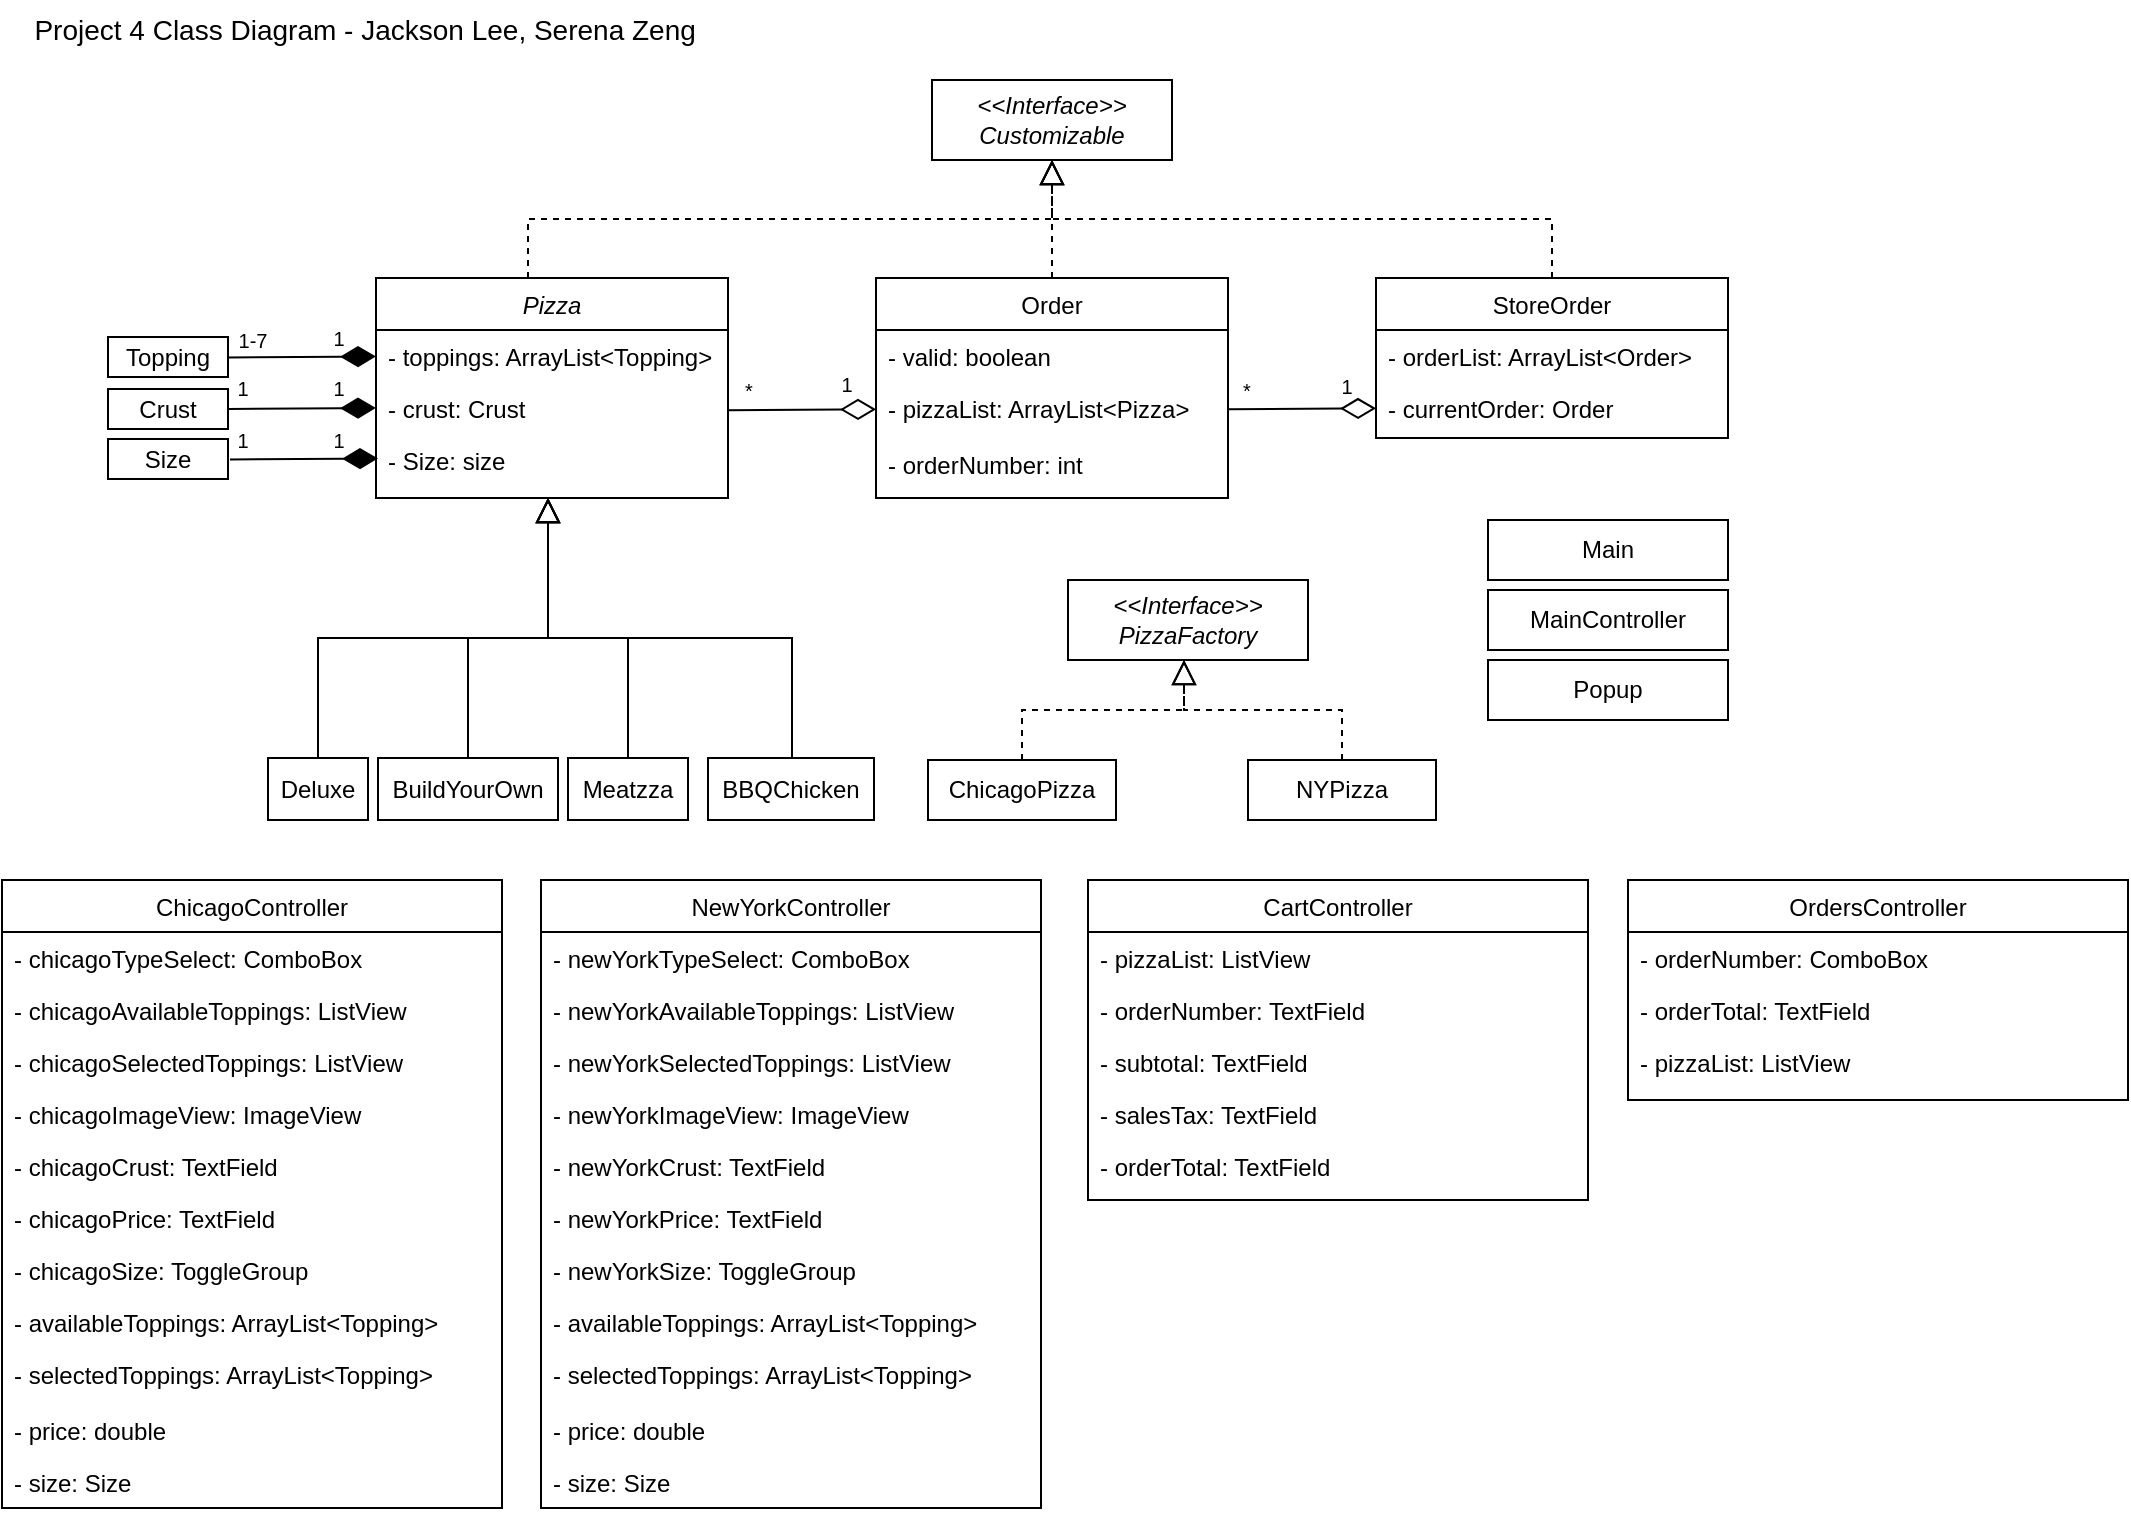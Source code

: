 <mxfile version="20.5.3" type="device"><diagram id="C5RBs43oDa-KdzZeNtuy" name="Page-1"><mxGraphModel dx="1366" dy="878" grid="1" gridSize="10" guides="1" tooltips="1" connect="1" arrows="1" fold="1" page="1" pageScale="1" pageWidth="1169" pageHeight="827" math="0" shadow="0"><root><mxCell id="WIyWlLk6GJQsqaUBKTNV-0"/><mxCell id="WIyWlLk6GJQsqaUBKTNV-1" parent="WIyWlLk6GJQsqaUBKTNV-0"/><mxCell id="zkfFHV4jXpPFQw0GAbJ--0" value="Pizza" style="swimlane;fontStyle=2;align=center;verticalAlign=top;childLayout=stackLayout;horizontal=1;startSize=26;horizontalStack=0;resizeParent=1;resizeLast=0;collapsible=1;marginBottom=0;rounded=0;shadow=0;strokeWidth=1;" parent="WIyWlLk6GJQsqaUBKTNV-1" vertex="1"><mxGeometry x="224" y="179" width="176" height="110" as="geometry"><mxRectangle x="230" y="140" width="160" height="26" as="alternateBounds"/></mxGeometry></mxCell><mxCell id="zkfFHV4jXpPFQw0GAbJ--1" value="- toppings: ArrayList&lt;Topping&gt;" style="text;align=left;verticalAlign=top;spacingLeft=4;spacingRight=4;overflow=hidden;rotatable=0;points=[[0,0.5],[1,0.5]];portConstraint=eastwest;" parent="zkfFHV4jXpPFQw0GAbJ--0" vertex="1"><mxGeometry y="26" width="176" height="26" as="geometry"/></mxCell><mxCell id="zkfFHV4jXpPFQw0GAbJ--2" value="- crust: Crust" style="text;align=left;verticalAlign=top;spacingLeft=4;spacingRight=4;overflow=hidden;rotatable=0;points=[[0,0.5],[1,0.5]];portConstraint=eastwest;rounded=0;shadow=0;html=0;" parent="zkfFHV4jXpPFQw0GAbJ--0" vertex="1"><mxGeometry y="52" width="176" height="26" as="geometry"/></mxCell><mxCell id="zkfFHV4jXpPFQw0GAbJ--3" value="- Size: size" style="text;align=left;verticalAlign=top;spacingLeft=4;spacingRight=4;overflow=hidden;rotatable=0;points=[[0,0.5],[1,0.5]];portConstraint=eastwest;rounded=0;shadow=0;html=0;" parent="zkfFHV4jXpPFQw0GAbJ--0" vertex="1"><mxGeometry y="78" width="176" height="26" as="geometry"/></mxCell><mxCell id="zkfFHV4jXpPFQw0GAbJ--12" value="" style="endArrow=block;endSize=10;endFill=0;shadow=0;strokeWidth=1;rounded=0;edgeStyle=elbowEdgeStyle;elbow=vertical;" parent="WIyWlLk6GJQsqaUBKTNV-1" edge="1"><mxGeometry width="160" relative="1" as="geometry"><mxPoint x="195" y="419" as="sourcePoint"/><mxPoint x="310" y="289" as="targetPoint"/><Array as="points"><mxPoint x="250" y="359"/></Array></mxGeometry></mxCell><mxCell id="zkfFHV4jXpPFQw0GAbJ--16" value="" style="endArrow=block;endSize=10;endFill=0;shadow=0;strokeWidth=1;rounded=0;edgeStyle=elbowEdgeStyle;elbow=vertical;" parent="WIyWlLk6GJQsqaUBKTNV-1" edge="1"><mxGeometry width="160" relative="1" as="geometry"><mxPoint x="270" y="419" as="sourcePoint"/><mxPoint x="310" y="289" as="targetPoint"/><Array as="points"><mxPoint x="270" y="359"/><mxPoint x="310" y="359"/></Array></mxGeometry></mxCell><mxCell id="SAM__H9FkMtUs_shlH4a-1" value="" style="endArrow=block;endSize=10;endFill=0;shadow=0;strokeWidth=1;rounded=0;edgeStyle=elbowEdgeStyle;elbow=vertical;" parent="WIyWlLk6GJQsqaUBKTNV-1" edge="1"><mxGeometry width="160" relative="1" as="geometry"><mxPoint x="350" y="419" as="sourcePoint"/><mxPoint x="310" y="289" as="targetPoint"/><Array as="points"><mxPoint x="350" y="359"/><mxPoint x="330" y="359"/><mxPoint x="330" y="359"/><mxPoint x="330" y="354"/></Array></mxGeometry></mxCell><mxCell id="SAM__H9FkMtUs_shlH4a-3" value="" style="endArrow=block;endSize=10;endFill=0;shadow=0;strokeWidth=1;rounded=0;edgeStyle=elbowEdgeStyle;elbow=vertical;" parent="WIyWlLk6GJQsqaUBKTNV-1" edge="1"><mxGeometry width="160" relative="1" as="geometry"><mxPoint x="432" y="419" as="sourcePoint"/><mxPoint x="310" y="289" as="targetPoint"/><Array as="points"><mxPoint x="360" y="359"/><mxPoint x="404" y="334"/></Array></mxGeometry></mxCell><mxCell id="SAM__H9FkMtUs_shlH4a-4" value="Crust" style="rounded=0;whiteSpace=wrap;html=1;" parent="WIyWlLk6GJQsqaUBKTNV-1" vertex="1"><mxGeometry x="90" y="234.5" width="60" height="20" as="geometry"/></mxCell><mxCell id="SAM__H9FkMtUs_shlH4a-5" value="Size" style="rounded=0;whiteSpace=wrap;html=1;" parent="WIyWlLk6GJQsqaUBKTNV-1" vertex="1"><mxGeometry x="90" y="259.5" width="60" height="20" as="geometry"/></mxCell><mxCell id="SAM__H9FkMtUs_shlH4a-6" value="BuildYourOwn" style="rounded=0;whiteSpace=wrap;html=1;" parent="WIyWlLk6GJQsqaUBKTNV-1" vertex="1"><mxGeometry x="225" y="419" width="90" height="31" as="geometry"/></mxCell><mxCell id="SAM__H9FkMtUs_shlH4a-7" value="Deluxe" style="rounded=0;whiteSpace=wrap;html=1;" parent="WIyWlLk6GJQsqaUBKTNV-1" vertex="1"><mxGeometry x="170" y="419" width="50" height="31" as="geometry"/></mxCell><mxCell id="SAM__H9FkMtUs_shlH4a-8" value="Meatzza" style="rounded=0;whiteSpace=wrap;html=1;" parent="WIyWlLk6GJQsqaUBKTNV-1" vertex="1"><mxGeometry x="320" y="419" width="60" height="31" as="geometry"/></mxCell><mxCell id="SAM__H9FkMtUs_shlH4a-9" value="BBQChicken" style="rounded=0;whiteSpace=wrap;html=1;" parent="WIyWlLk6GJQsqaUBKTNV-1" vertex="1"><mxGeometry x="390" y="419" width="83" height="31" as="geometry"/></mxCell><mxCell id="SAM__H9FkMtUs_shlH4a-10" value="&lt;span style=&quot;font-family: helvetica; font-size: 12px; font-style: italic; font-weight: 400; letter-spacing: normal; text-align: center; text-indent: 0px; text-transform: none; word-spacing: 0px; float: none; display: inline;&quot;&gt;&amp;lt;&amp;lt;Interface&amp;gt;&amp;gt;&lt;/span&gt;&lt;br style=&quot;padding: 0px ; margin: 0px ; font-family: &amp;quot;helvetica&amp;quot; ; font-size: 12px ; font-style: italic ; font-weight: 400 ; letter-spacing: normal ; text-align: center ; text-indent: 0px ; text-transform: none ; word-spacing: 0px&quot;&gt;&lt;span style=&quot;font-family: helvetica; font-size: 12px; font-style: italic; font-weight: 400; letter-spacing: normal; text-align: center; text-indent: 0px; text-transform: none; word-spacing: 0px; float: none; display: inline;&quot;&gt;PizzaFactory&lt;/span&gt;" style="rounded=0;whiteSpace=wrap;html=1;" parent="WIyWlLk6GJQsqaUBKTNV-1" vertex="1"><mxGeometry x="570" y="330" width="120" height="40" as="geometry"/></mxCell><mxCell id="SAM__H9FkMtUs_shlH4a-11" value="ChicagoPizza" style="rounded=0;whiteSpace=wrap;html=1;" parent="WIyWlLk6GJQsqaUBKTNV-1" vertex="1"><mxGeometry x="500" y="420" width="94" height="30" as="geometry"/></mxCell><mxCell id="SAM__H9FkMtUs_shlH4a-12" value="NYPizza" style="rounded=0;whiteSpace=wrap;html=1;" parent="WIyWlLk6GJQsqaUBKTNV-1" vertex="1"><mxGeometry x="660" y="420" width="94" height="30" as="geometry"/></mxCell><mxCell id="SAM__H9FkMtUs_shlH4a-13" value="&lt;span style=&quot;font-family: helvetica; font-size: 12px; font-style: italic; font-weight: 400; letter-spacing: normal; text-align: center; text-indent: 0px; text-transform: none; word-spacing: 0px; float: none; display: inline;&quot;&gt;&amp;lt;&amp;lt;Interface&amp;gt;&amp;gt;&lt;/span&gt;&lt;br style=&quot;padding: 0px ; margin: 0px ; font-family: &amp;quot;helvetica&amp;quot; ; font-size: 12px ; font-style: italic ; font-weight: 400 ; letter-spacing: normal ; text-align: center ; text-indent: 0px ; text-transform: none ; word-spacing: 0px&quot;&gt;&lt;i style=&quot;&quot;&gt;Customizable&lt;/i&gt;" style="rounded=0;whiteSpace=wrap;html=1;" parent="WIyWlLk6GJQsqaUBKTNV-1" vertex="1"><mxGeometry x="502" y="80" width="120" height="40" as="geometry"/></mxCell><mxCell id="SAM__H9FkMtUs_shlH4a-14" value="StoreOrder" style="swimlane;fontStyle=0;align=center;verticalAlign=top;childLayout=stackLayout;horizontal=1;startSize=26;horizontalStack=0;resizeParent=1;resizeLast=0;collapsible=1;marginBottom=0;rounded=0;shadow=0;strokeWidth=1;" parent="WIyWlLk6GJQsqaUBKTNV-1" vertex="1"><mxGeometry x="724" y="179" width="176" height="80" as="geometry"><mxRectangle x="230" y="140" width="160" height="26" as="alternateBounds"/></mxGeometry></mxCell><mxCell id="SAM__H9FkMtUs_shlH4a-15" value="- orderList: ArrayList&lt;Order&gt;" style="text;align=left;verticalAlign=top;spacingLeft=4;spacingRight=4;overflow=hidden;rotatable=0;points=[[0,0.5],[1,0.5]];portConstraint=eastwest;" parent="SAM__H9FkMtUs_shlH4a-14" vertex="1"><mxGeometry y="26" width="176" height="26" as="geometry"/></mxCell><mxCell id="SAM__H9FkMtUs_shlH4a-16" value="- currentOrder: Order" style="text;align=left;verticalAlign=top;spacingLeft=4;spacingRight=4;overflow=hidden;rotatable=0;points=[[0,0.5],[1,0.5]];portConstraint=eastwest;rounded=0;shadow=0;html=0;" parent="SAM__H9FkMtUs_shlH4a-14" vertex="1"><mxGeometry y="52" width="176" height="26" as="geometry"/></mxCell><mxCell id="SAM__H9FkMtUs_shlH4a-18" value="Order" style="swimlane;fontStyle=0;align=center;verticalAlign=top;childLayout=stackLayout;horizontal=1;startSize=26;horizontalStack=0;resizeParent=1;resizeLast=0;collapsible=1;marginBottom=0;rounded=0;shadow=0;strokeWidth=1;" parent="WIyWlLk6GJQsqaUBKTNV-1" vertex="1"><mxGeometry x="474" y="179" width="176" height="110" as="geometry"><mxRectangle x="230" y="140" width="160" height="26" as="alternateBounds"/></mxGeometry></mxCell><mxCell id="SAM__H9FkMtUs_shlH4a-19" value="- valid: boolean" style="text;align=left;verticalAlign=top;spacingLeft=4;spacingRight=4;overflow=hidden;rotatable=0;points=[[0,0.5],[1,0.5]];portConstraint=eastwest;" parent="SAM__H9FkMtUs_shlH4a-18" vertex="1"><mxGeometry y="26" width="176" height="26" as="geometry"/></mxCell><mxCell id="SAM__H9FkMtUs_shlH4a-20" value="- pizzaList: ArrayList&lt;Pizza&gt;" style="text;align=left;verticalAlign=top;spacingLeft=4;spacingRight=4;overflow=hidden;rotatable=0;points=[[0,0.5],[1,0.5]];portConstraint=eastwest;rounded=0;shadow=0;html=0;" parent="SAM__H9FkMtUs_shlH4a-18" vertex="1"><mxGeometry y="52" width="176" height="28" as="geometry"/></mxCell><mxCell id="SAM__H9FkMtUs_shlH4a-22" value="- orderNumber: int" style="text;align=left;verticalAlign=top;spacingLeft=4;spacingRight=4;overflow=hidden;rotatable=0;points=[[0,0.5],[1,0.5]];portConstraint=eastwest;" parent="SAM__H9FkMtUs_shlH4a-18" vertex="1"><mxGeometry y="80" width="176" height="26" as="geometry"/></mxCell><mxCell id="SAM__H9FkMtUs_shlH4a-24" value="Main" style="rounded=0;whiteSpace=wrap;html=1;" parent="WIyWlLk6GJQsqaUBKTNV-1" vertex="1"><mxGeometry x="780" y="300" width="120" height="30" as="geometry"/></mxCell><mxCell id="SAM__H9FkMtUs_shlH4a-27" value="MainController" style="rounded=0;whiteSpace=wrap;html=1;" parent="WIyWlLk6GJQsqaUBKTNV-1" vertex="1"><mxGeometry x="780" y="335" width="120" height="30" as="geometry"/></mxCell><mxCell id="SAM__H9FkMtUs_shlH4a-29" value="Topping" style="rounded=0;whiteSpace=wrap;html=1;" parent="WIyWlLk6GJQsqaUBKTNV-1" vertex="1"><mxGeometry x="90" y="208.5" width="60" height="20" as="geometry"/></mxCell><mxCell id="SAM__H9FkMtUs_shlH4a-30" value="" style="endArrow=block;endSize=10;endFill=0;shadow=0;strokeWidth=1;rounded=0;edgeStyle=elbowEdgeStyle;elbow=vertical;entryX=0.5;entryY=1;entryDx=0;entryDy=0;dashed=1;" parent="WIyWlLk6GJQsqaUBKTNV-1" target="SAM__H9FkMtUs_shlH4a-13" edge="1"><mxGeometry width="160" relative="1" as="geometry"><mxPoint x="300" y="179" as="sourcePoint"/><mxPoint x="415" y="49" as="targetPoint"/><Array as="points"/></mxGeometry></mxCell><mxCell id="SAM__H9FkMtUs_shlH4a-31" value="" style="endArrow=block;endSize=10;endFill=0;shadow=0;strokeWidth=1;rounded=0;edgeStyle=elbowEdgeStyle;elbow=vertical;dashed=1;exitX=0.5;exitY=0;exitDx=0;exitDy=0;" parent="WIyWlLk6GJQsqaUBKTNV-1" source="SAM__H9FkMtUs_shlH4a-18" edge="1"><mxGeometry width="160" relative="1" as="geometry"><mxPoint x="354" y="189" as="sourcePoint"/><mxPoint x="562" y="120" as="targetPoint"/><Array as="points"/></mxGeometry></mxCell><mxCell id="SAM__H9FkMtUs_shlH4a-32" value="" style="endArrow=block;endSize=10;endFill=0;shadow=0;strokeWidth=1;rounded=0;edgeStyle=elbowEdgeStyle;elbow=vertical;dashed=1;exitX=0.5;exitY=0;exitDx=0;exitDy=0;entryX=0.5;entryY=1;entryDx=0;entryDy=0;" parent="WIyWlLk6GJQsqaUBKTNV-1" source="SAM__H9FkMtUs_shlH4a-14" target="SAM__H9FkMtUs_shlH4a-13" edge="1"><mxGeometry width="160" relative="1" as="geometry"><mxPoint x="354" y="189" as="sourcePoint"/><mxPoint x="564" y="120" as="targetPoint"/><Array as="points"/></mxGeometry></mxCell><mxCell id="SAM__H9FkMtUs_shlH4a-33" value="" style="endArrow=block;endSize=10;endFill=0;shadow=0;strokeWidth=1;rounded=0;edgeStyle=elbowEdgeStyle;elbow=vertical;entryX=0.5;entryY=1;entryDx=0;entryDy=0;dashed=1;" parent="WIyWlLk6GJQsqaUBKTNV-1" source="SAM__H9FkMtUs_shlH4a-11" edge="1"><mxGeometry width="160" relative="1" as="geometry"><mxPoint x="410" y="429" as="sourcePoint"/><mxPoint x="628" y="370" as="targetPoint"/><Array as="points"/></mxGeometry></mxCell><mxCell id="SAM__H9FkMtUs_shlH4a-34" value="" style="endArrow=block;endSize=10;endFill=0;shadow=0;strokeWidth=1;rounded=0;edgeStyle=elbowEdgeStyle;elbow=vertical;dashed=1;exitX=0.5;exitY=0;exitDx=0;exitDy=0;entryX=0.5;entryY=1;entryDx=0;entryDy=0;" parent="WIyWlLk6GJQsqaUBKTNV-1" source="SAM__H9FkMtUs_shlH4a-12" edge="1"><mxGeometry width="160" relative="1" as="geometry"><mxPoint x="828" y="429" as="sourcePoint"/><mxPoint x="628" y="370" as="targetPoint"/><Array as="points"/></mxGeometry></mxCell><mxCell id="SAM__H9FkMtUs_shlH4a-38" value="" style="endArrow=diamondThin;endFill=1;endSize=15;html=1;rounded=0;exitX=1;exitY=0.5;exitDx=0;exitDy=0;entryX=0;entryY=0.5;entryDx=0;entryDy=0;" parent="WIyWlLk6GJQsqaUBKTNV-1" source="SAM__H9FkMtUs_shlH4a-4" target="zkfFHV4jXpPFQw0GAbJ--2" edge="1"><mxGeometry width="160" relative="1" as="geometry"><mxPoint x="200" y="243.84" as="sourcePoint"/><mxPoint x="230" y="244" as="targetPoint"/><Array as="points"/></mxGeometry></mxCell><mxCell id="SAM__H9FkMtUs_shlH4a-39" value="" style="endArrow=diamondThin;endFill=1;endSize=15;html=1;rounded=0;exitX=1;exitY=0.5;exitDx=0;exitDy=0;entryX=0;entryY=0.5;entryDx=0;entryDy=0;" parent="WIyWlLk6GJQsqaUBKTNV-1" edge="1"><mxGeometry width="160" relative="1" as="geometry"><mxPoint x="151" y="269.74" as="sourcePoint"/><mxPoint x="225" y="269.24" as="targetPoint"/><Array as="points"/></mxGeometry></mxCell><mxCell id="SAM__H9FkMtUs_shlH4a-40" value="" style="endArrow=diamondThin;endFill=1;endSize=15;html=1;rounded=0;exitX=1;exitY=0.5;exitDx=0;exitDy=0;entryX=0;entryY=0.5;entryDx=0;entryDy=0;" parent="WIyWlLk6GJQsqaUBKTNV-1" edge="1"><mxGeometry width="160" relative="1" as="geometry"><mxPoint x="150" y="218.74" as="sourcePoint"/><mxPoint x="224" y="218.24" as="targetPoint"/><Array as="points"/></mxGeometry></mxCell><mxCell id="SAM__H9FkMtUs_shlH4a-41" value="" style="endArrow=diamondThin;endFill=0;endSize=15;html=1;rounded=0;exitX=1;exitY=0.5;exitDx=0;exitDy=0;entryX=0;entryY=0.5;entryDx=0;entryDy=0;" parent="WIyWlLk6GJQsqaUBKTNV-1" edge="1"><mxGeometry width="160" relative="1" as="geometry"><mxPoint x="400" y="245.14" as="sourcePoint"/><mxPoint x="474" y="244.64" as="targetPoint"/><Array as="points"/></mxGeometry></mxCell><mxCell id="SAM__H9FkMtUs_shlH4a-43" value="" style="endArrow=diamondThin;endFill=0;endSize=15;html=1;rounded=0;exitX=1;exitY=0.5;exitDx=0;exitDy=0;entryX=0;entryY=0.5;entryDx=0;entryDy=0;" parent="WIyWlLk6GJQsqaUBKTNV-1" edge="1"><mxGeometry width="160" relative="1" as="geometry"><mxPoint x="650" y="244.66" as="sourcePoint"/><mxPoint x="724" y="244.16" as="targetPoint"/><Array as="points"/></mxGeometry></mxCell><mxCell id="SAM__H9FkMtUs_shlH4a-45" value="&lt;font style=&quot;font-size: 10px;&quot;&gt;1-7&lt;/font&gt;" style="text;html=1;align=center;verticalAlign=middle;resizable=0;points=[];autosize=1;strokeColor=none;fillColor=none;" parent="WIyWlLk6GJQsqaUBKTNV-1" vertex="1"><mxGeometry x="142" y="195" width="40" height="30" as="geometry"/></mxCell><mxCell id="SAM__H9FkMtUs_shlH4a-46" value="&lt;font style=&quot;font-size: 10px;&quot;&gt;1&lt;/font&gt;" style="text;html=1;align=center;verticalAlign=middle;resizable=0;points=[];autosize=1;strokeColor=none;fillColor=none;" parent="WIyWlLk6GJQsqaUBKTNV-1" vertex="1"><mxGeometry x="190" y="194" width="30" height="30" as="geometry"/></mxCell><mxCell id="SAM__H9FkMtUs_shlH4a-47" value="&lt;font style=&quot;font-size: 10px;&quot;&gt;1&lt;/font&gt;" style="text;html=1;align=center;verticalAlign=middle;resizable=0;points=[];autosize=1;strokeColor=none;fillColor=none;" parent="WIyWlLk6GJQsqaUBKTNV-1" vertex="1"><mxGeometry x="142" y="219" width="30" height="30" as="geometry"/></mxCell><mxCell id="SAM__H9FkMtUs_shlH4a-48" value="&lt;font style=&quot;font-size: 10px;&quot;&gt;1&lt;/font&gt;" style="text;html=1;align=center;verticalAlign=middle;resizable=0;points=[];autosize=1;strokeColor=none;fillColor=none;" parent="WIyWlLk6GJQsqaUBKTNV-1" vertex="1"><mxGeometry x="190" y="218.5" width="30" height="30" as="geometry"/></mxCell><mxCell id="SAM__H9FkMtUs_shlH4a-49" value="&lt;font style=&quot;font-size: 10px;&quot;&gt;1&lt;/font&gt;" style="text;html=1;align=center;verticalAlign=middle;resizable=0;points=[];autosize=1;strokeColor=none;fillColor=none;" parent="WIyWlLk6GJQsqaUBKTNV-1" vertex="1"><mxGeometry x="142" y="245" width="30" height="30" as="geometry"/></mxCell><mxCell id="SAM__H9FkMtUs_shlH4a-50" value="&lt;font style=&quot;font-size: 10px;&quot;&gt;1&lt;/font&gt;" style="text;html=1;align=center;verticalAlign=middle;resizable=0;points=[];autosize=1;strokeColor=none;fillColor=none;" parent="WIyWlLk6GJQsqaUBKTNV-1" vertex="1"><mxGeometry x="190" y="245" width="30" height="30" as="geometry"/></mxCell><mxCell id="SAM__H9FkMtUs_shlH4a-51" value="&lt;font style=&quot;font-size: 10px;&quot;&gt;1&lt;/font&gt;" style="text;html=1;align=center;verticalAlign=middle;resizable=0;points=[];autosize=1;strokeColor=none;fillColor=none;" parent="WIyWlLk6GJQsqaUBKTNV-1" vertex="1"><mxGeometry x="694" y="218" width="30" height="30" as="geometry"/></mxCell><mxCell id="SAM__H9FkMtUs_shlH4a-52" value="&lt;font style=&quot;font-size: 10px;&quot;&gt;*&lt;/font&gt;" style="text;html=1;align=center;verticalAlign=middle;resizable=0;points=[];autosize=1;strokeColor=none;fillColor=none;" parent="WIyWlLk6GJQsqaUBKTNV-1" vertex="1"><mxGeometry x="644" y="220" width="30" height="30" as="geometry"/></mxCell><mxCell id="SAM__H9FkMtUs_shlH4a-53" value="&lt;font style=&quot;font-size: 10px;&quot;&gt;*&lt;/font&gt;" style="text;html=1;align=center;verticalAlign=middle;resizable=0;points=[];autosize=1;strokeColor=none;fillColor=none;" parent="WIyWlLk6GJQsqaUBKTNV-1" vertex="1"><mxGeometry x="395" y="220" width="30" height="30" as="geometry"/></mxCell><mxCell id="SAM__H9FkMtUs_shlH4a-54" value="&lt;font style=&quot;font-size: 10px;&quot;&gt;1&lt;/font&gt;" style="text;html=1;align=center;verticalAlign=middle;resizable=0;points=[];autosize=1;strokeColor=none;fillColor=none;" parent="WIyWlLk6GJQsqaUBKTNV-1" vertex="1"><mxGeometry x="444" y="217" width="30" height="30" as="geometry"/></mxCell><mxCell id="SAM__H9FkMtUs_shlH4a-57" value="&lt;font style=&quot;font-size: 14px;&quot;&gt;Project 4 Class Diagram - Jackson Lee, Serena Zeng&amp;nbsp;&lt;/font&gt;" style="text;html=1;align=center;verticalAlign=middle;resizable=0;points=[];autosize=1;strokeColor=none;fillColor=none;fontSize=10;" parent="WIyWlLk6GJQsqaUBKTNV-1" vertex="1"><mxGeometry x="40" y="40" width="360" height="30" as="geometry"/></mxCell><mxCell id="SAM__H9FkMtUs_shlH4a-58" value="Popup" style="rounded=0;whiteSpace=wrap;html=1;" parent="WIyWlLk6GJQsqaUBKTNV-1" vertex="1"><mxGeometry x="780" y="370" width="120" height="30" as="geometry"/></mxCell><mxCell id="EoAcI_kJBdck689FqLWo-0" value="ChicagoController" style="swimlane;fontStyle=0;align=center;verticalAlign=top;childLayout=stackLayout;horizontal=1;startSize=26;horizontalStack=0;resizeParent=1;resizeLast=0;collapsible=1;marginBottom=0;rounded=0;shadow=0;strokeWidth=1;" vertex="1" parent="WIyWlLk6GJQsqaUBKTNV-1"><mxGeometry x="37" y="480" width="250" height="314" as="geometry"><mxRectangle x="230" y="140" width="160" height="26" as="alternateBounds"/></mxGeometry></mxCell><mxCell id="EoAcI_kJBdck689FqLWo-6" value="- chicagoTypeSelect: ComboBox" style="text;align=left;verticalAlign=top;spacingLeft=4;spacingRight=4;overflow=hidden;rotatable=0;points=[[0,0.5],[1,0.5]];portConstraint=eastwest;" vertex="1" parent="EoAcI_kJBdck689FqLWo-0"><mxGeometry y="26" width="250" height="26" as="geometry"/></mxCell><mxCell id="EoAcI_kJBdck689FqLWo-7" value="- chicagoAvailableToppings: ListView" style="text;align=left;verticalAlign=top;spacingLeft=4;spacingRight=4;overflow=hidden;rotatable=0;points=[[0,0.5],[1,0.5]];portConstraint=eastwest;" vertex="1" parent="EoAcI_kJBdck689FqLWo-0"><mxGeometry y="52" width="250" height="26" as="geometry"/></mxCell><mxCell id="EoAcI_kJBdck689FqLWo-8" value="- chicagoSelectedToppings: ListView" style="text;align=left;verticalAlign=top;spacingLeft=4;spacingRight=4;overflow=hidden;rotatable=0;points=[[0,0.5],[1,0.5]];portConstraint=eastwest;" vertex="1" parent="EoAcI_kJBdck689FqLWo-0"><mxGeometry y="78" width="250" height="26" as="geometry"/></mxCell><mxCell id="EoAcI_kJBdck689FqLWo-9" value="- chicagoImageView: ImageView" style="text;align=left;verticalAlign=top;spacingLeft=4;spacingRight=4;overflow=hidden;rotatable=0;points=[[0,0.5],[1,0.5]];portConstraint=eastwest;" vertex="1" parent="EoAcI_kJBdck689FqLWo-0"><mxGeometry y="104" width="250" height="26" as="geometry"/></mxCell><mxCell id="EoAcI_kJBdck689FqLWo-10" value="- chicagoCrust: TextField" style="text;align=left;verticalAlign=top;spacingLeft=4;spacingRight=4;overflow=hidden;rotatable=0;points=[[0,0.5],[1,0.5]];portConstraint=eastwest;" vertex="1" parent="EoAcI_kJBdck689FqLWo-0"><mxGeometry y="130" width="250" height="26" as="geometry"/></mxCell><mxCell id="EoAcI_kJBdck689FqLWo-12" value="- chicagoPrice: TextField" style="text;align=left;verticalAlign=top;spacingLeft=4;spacingRight=4;overflow=hidden;rotatable=0;points=[[0,0.5],[1,0.5]];portConstraint=eastwest;" vertex="1" parent="EoAcI_kJBdck689FqLWo-0"><mxGeometry y="156" width="250" height="26" as="geometry"/></mxCell><mxCell id="EoAcI_kJBdck689FqLWo-11" value="- chicagoSize: ToggleGroup" style="text;align=left;verticalAlign=top;spacingLeft=4;spacingRight=4;overflow=hidden;rotatable=0;points=[[0,0.5],[1,0.5]];portConstraint=eastwest;" vertex="1" parent="EoAcI_kJBdck689FqLWo-0"><mxGeometry y="182" width="250" height="26" as="geometry"/></mxCell><mxCell id="EoAcI_kJBdck689FqLWo-1" value="- availableToppings: ArrayList&lt;Topping&gt;" style="text;align=left;verticalAlign=top;spacingLeft=4;spacingRight=4;overflow=hidden;rotatable=0;points=[[0,0.5],[1,0.5]];portConstraint=eastwest;" vertex="1" parent="EoAcI_kJBdck689FqLWo-0"><mxGeometry y="208" width="250" height="26" as="geometry"/></mxCell><mxCell id="EoAcI_kJBdck689FqLWo-2" value="- selectedToppings: ArrayList&lt;Topping&gt;" style="text;align=left;verticalAlign=top;spacingLeft=4;spacingRight=4;overflow=hidden;rotatable=0;points=[[0,0.5],[1,0.5]];portConstraint=eastwest;rounded=0;shadow=0;html=0;" vertex="1" parent="EoAcI_kJBdck689FqLWo-0"><mxGeometry y="234" width="250" height="28" as="geometry"/></mxCell><mxCell id="EoAcI_kJBdck689FqLWo-3" value="- price: double" style="text;align=left;verticalAlign=top;spacingLeft=4;spacingRight=4;overflow=hidden;rotatable=0;points=[[0,0.5],[1,0.5]];portConstraint=eastwest;" vertex="1" parent="EoAcI_kJBdck689FqLWo-0"><mxGeometry y="262" width="250" height="26" as="geometry"/></mxCell><mxCell id="EoAcI_kJBdck689FqLWo-5" value="- size: Size" style="text;align=left;verticalAlign=top;spacingLeft=4;spacingRight=4;overflow=hidden;rotatable=0;points=[[0,0.5],[1,0.5]];portConstraint=eastwest;" vertex="1" parent="EoAcI_kJBdck689FqLWo-0"><mxGeometry y="288" width="250" height="26" as="geometry"/></mxCell><mxCell id="EoAcI_kJBdck689FqLWo-13" value="NewYorkController" style="swimlane;fontStyle=0;align=center;verticalAlign=top;childLayout=stackLayout;horizontal=1;startSize=26;horizontalStack=0;resizeParent=1;resizeLast=0;collapsible=1;marginBottom=0;rounded=0;shadow=0;strokeWidth=1;" vertex="1" parent="WIyWlLk6GJQsqaUBKTNV-1"><mxGeometry x="306.5" y="480" width="250" height="314" as="geometry"><mxRectangle x="230" y="140" width="160" height="26" as="alternateBounds"/></mxGeometry></mxCell><mxCell id="EoAcI_kJBdck689FqLWo-14" value="- newYorkTypeSelect: ComboBox" style="text;align=left;verticalAlign=top;spacingLeft=4;spacingRight=4;overflow=hidden;rotatable=0;points=[[0,0.5],[1,0.5]];portConstraint=eastwest;" vertex="1" parent="EoAcI_kJBdck689FqLWo-13"><mxGeometry y="26" width="250" height="26" as="geometry"/></mxCell><mxCell id="EoAcI_kJBdck689FqLWo-15" value="- newYorkAvailableToppings: ListView" style="text;align=left;verticalAlign=top;spacingLeft=4;spacingRight=4;overflow=hidden;rotatable=0;points=[[0,0.5],[1,0.5]];portConstraint=eastwest;" vertex="1" parent="EoAcI_kJBdck689FqLWo-13"><mxGeometry y="52" width="250" height="26" as="geometry"/></mxCell><mxCell id="EoAcI_kJBdck689FqLWo-16" value="- newYorkSelectedToppings: ListView" style="text;align=left;verticalAlign=top;spacingLeft=4;spacingRight=4;overflow=hidden;rotatable=0;points=[[0,0.5],[1,0.5]];portConstraint=eastwest;" vertex="1" parent="EoAcI_kJBdck689FqLWo-13"><mxGeometry y="78" width="250" height="26" as="geometry"/></mxCell><mxCell id="EoAcI_kJBdck689FqLWo-17" value="- newYorkImageView: ImageView" style="text;align=left;verticalAlign=top;spacingLeft=4;spacingRight=4;overflow=hidden;rotatable=0;points=[[0,0.5],[1,0.5]];portConstraint=eastwest;" vertex="1" parent="EoAcI_kJBdck689FqLWo-13"><mxGeometry y="104" width="250" height="26" as="geometry"/></mxCell><mxCell id="EoAcI_kJBdck689FqLWo-18" value="- newYorkCrust: TextField" style="text;align=left;verticalAlign=top;spacingLeft=4;spacingRight=4;overflow=hidden;rotatable=0;points=[[0,0.5],[1,0.5]];portConstraint=eastwest;" vertex="1" parent="EoAcI_kJBdck689FqLWo-13"><mxGeometry y="130" width="250" height="26" as="geometry"/></mxCell><mxCell id="EoAcI_kJBdck689FqLWo-19" value="- newYorkPrice: TextField" style="text;align=left;verticalAlign=top;spacingLeft=4;spacingRight=4;overflow=hidden;rotatable=0;points=[[0,0.5],[1,0.5]];portConstraint=eastwest;" vertex="1" parent="EoAcI_kJBdck689FqLWo-13"><mxGeometry y="156" width="250" height="26" as="geometry"/></mxCell><mxCell id="EoAcI_kJBdck689FqLWo-20" value="- newYorkSize: ToggleGroup" style="text;align=left;verticalAlign=top;spacingLeft=4;spacingRight=4;overflow=hidden;rotatable=0;points=[[0,0.5],[1,0.5]];portConstraint=eastwest;" vertex="1" parent="EoAcI_kJBdck689FqLWo-13"><mxGeometry y="182" width="250" height="26" as="geometry"/></mxCell><mxCell id="EoAcI_kJBdck689FqLWo-21" value="- availableToppings: ArrayList&lt;Topping&gt;" style="text;align=left;verticalAlign=top;spacingLeft=4;spacingRight=4;overflow=hidden;rotatable=0;points=[[0,0.5],[1,0.5]];portConstraint=eastwest;" vertex="1" parent="EoAcI_kJBdck689FqLWo-13"><mxGeometry y="208" width="250" height="26" as="geometry"/></mxCell><mxCell id="EoAcI_kJBdck689FqLWo-22" value="- selectedToppings: ArrayList&lt;Topping&gt;" style="text;align=left;verticalAlign=top;spacingLeft=4;spacingRight=4;overflow=hidden;rotatable=0;points=[[0,0.5],[1,0.5]];portConstraint=eastwest;rounded=0;shadow=0;html=0;" vertex="1" parent="EoAcI_kJBdck689FqLWo-13"><mxGeometry y="234" width="250" height="28" as="geometry"/></mxCell><mxCell id="EoAcI_kJBdck689FqLWo-23" value="- price: double" style="text;align=left;verticalAlign=top;spacingLeft=4;spacingRight=4;overflow=hidden;rotatable=0;points=[[0,0.5],[1,0.5]];portConstraint=eastwest;" vertex="1" parent="EoAcI_kJBdck689FqLWo-13"><mxGeometry y="262" width="250" height="26" as="geometry"/></mxCell><mxCell id="EoAcI_kJBdck689FqLWo-24" value="- size: Size" style="text;align=left;verticalAlign=top;spacingLeft=4;spacingRight=4;overflow=hidden;rotatable=0;points=[[0,0.5],[1,0.5]];portConstraint=eastwest;" vertex="1" parent="EoAcI_kJBdck689FqLWo-13"><mxGeometry y="288" width="250" height="26" as="geometry"/></mxCell><mxCell id="EoAcI_kJBdck689FqLWo-25" value="CartController" style="swimlane;fontStyle=0;align=center;verticalAlign=top;childLayout=stackLayout;horizontal=1;startSize=26;horizontalStack=0;resizeParent=1;resizeLast=0;collapsible=1;marginBottom=0;rounded=0;shadow=0;strokeWidth=1;" vertex="1" parent="WIyWlLk6GJQsqaUBKTNV-1"><mxGeometry x="580" y="480" width="250" height="160" as="geometry"><mxRectangle x="230" y="140" width="160" height="26" as="alternateBounds"/></mxGeometry></mxCell><mxCell id="EoAcI_kJBdck689FqLWo-27" value="- pizzaList: ListView" style="text;align=left;verticalAlign=top;spacingLeft=4;spacingRight=4;overflow=hidden;rotatable=0;points=[[0,0.5],[1,0.5]];portConstraint=eastwest;" vertex="1" parent="EoAcI_kJBdck689FqLWo-25"><mxGeometry y="26" width="250" height="26" as="geometry"/></mxCell><mxCell id="EoAcI_kJBdck689FqLWo-28" value="- orderNumber: TextField" style="text;align=left;verticalAlign=top;spacingLeft=4;spacingRight=4;overflow=hidden;rotatable=0;points=[[0,0.5],[1,0.5]];portConstraint=eastwest;" vertex="1" parent="EoAcI_kJBdck689FqLWo-25"><mxGeometry y="52" width="250" height="26" as="geometry"/></mxCell><mxCell id="EoAcI_kJBdck689FqLWo-29" value="- subtotal: TextField" style="text;align=left;verticalAlign=top;spacingLeft=4;spacingRight=4;overflow=hidden;rotatable=0;points=[[0,0.5],[1,0.5]];portConstraint=eastwest;" vertex="1" parent="EoAcI_kJBdck689FqLWo-25"><mxGeometry y="78" width="250" height="26" as="geometry"/></mxCell><mxCell id="EoAcI_kJBdck689FqLWo-30" value="- salesTax: TextField" style="text;align=left;verticalAlign=top;spacingLeft=4;spacingRight=4;overflow=hidden;rotatable=0;points=[[0,0.5],[1,0.5]];portConstraint=eastwest;" vertex="1" parent="EoAcI_kJBdck689FqLWo-25"><mxGeometry y="104" width="250" height="26" as="geometry"/></mxCell><mxCell id="EoAcI_kJBdck689FqLWo-31" value="- orderTotal: TextField" style="text;align=left;verticalAlign=top;spacingLeft=4;spacingRight=4;overflow=hidden;rotatable=0;points=[[0,0.5],[1,0.5]];portConstraint=eastwest;" vertex="1" parent="EoAcI_kJBdck689FqLWo-25"><mxGeometry y="130" width="250" height="26" as="geometry"/></mxCell><mxCell id="EoAcI_kJBdck689FqLWo-37" value="OrdersController" style="swimlane;fontStyle=0;align=center;verticalAlign=top;childLayout=stackLayout;horizontal=1;startSize=26;horizontalStack=0;resizeParent=1;resizeLast=0;collapsible=1;marginBottom=0;rounded=0;shadow=0;strokeWidth=1;" vertex="1" parent="WIyWlLk6GJQsqaUBKTNV-1"><mxGeometry x="850" y="480" width="250" height="110" as="geometry"><mxRectangle x="230" y="140" width="160" height="26" as="alternateBounds"/></mxGeometry></mxCell><mxCell id="EoAcI_kJBdck689FqLWo-38" value="- orderNumber: ComboBox" style="text;align=left;verticalAlign=top;spacingLeft=4;spacingRight=4;overflow=hidden;rotatable=0;points=[[0,0.5],[1,0.5]];portConstraint=eastwest;" vertex="1" parent="EoAcI_kJBdck689FqLWo-37"><mxGeometry y="26" width="250" height="26" as="geometry"/></mxCell><mxCell id="EoAcI_kJBdck689FqLWo-39" value="- orderTotal: TextField" style="text;align=left;verticalAlign=top;spacingLeft=4;spacingRight=4;overflow=hidden;rotatable=0;points=[[0,0.5],[1,0.5]];portConstraint=eastwest;" vertex="1" parent="EoAcI_kJBdck689FqLWo-37"><mxGeometry y="52" width="250" height="26" as="geometry"/></mxCell><mxCell id="EoAcI_kJBdck689FqLWo-40" value="- pizzaList: ListView" style="text;align=left;verticalAlign=top;spacingLeft=4;spacingRight=4;overflow=hidden;rotatable=0;points=[[0,0.5],[1,0.5]];portConstraint=eastwest;" vertex="1" parent="EoAcI_kJBdck689FqLWo-37"><mxGeometry y="78" width="250" height="26" as="geometry"/></mxCell></root></mxGraphModel></diagram></mxfile>